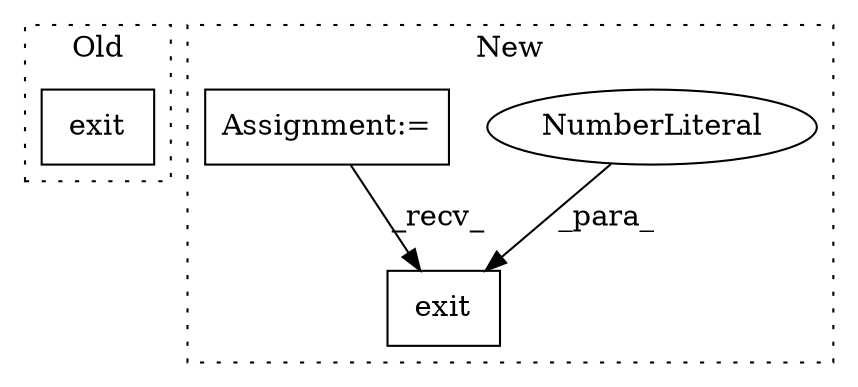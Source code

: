 digraph G {
subgraph cluster0 {
1 [label="exit" a="32" s="2427" l="6" shape="box"];
label = "Old";
style="dotted";
}
subgraph cluster1 {
2 [label="exit" a="32" s="2318,2324" l="5,1" shape="box"];
3 [label="NumberLiteral" a="34" s="2323" l="1" shape="ellipse"];
4 [label="Assignment:=" a="7" s="570" l="3" shape="box"];
label = "New";
style="dotted";
}
3 -> 2 [label="_para_"];
4 -> 2 [label="_recv_"];
}